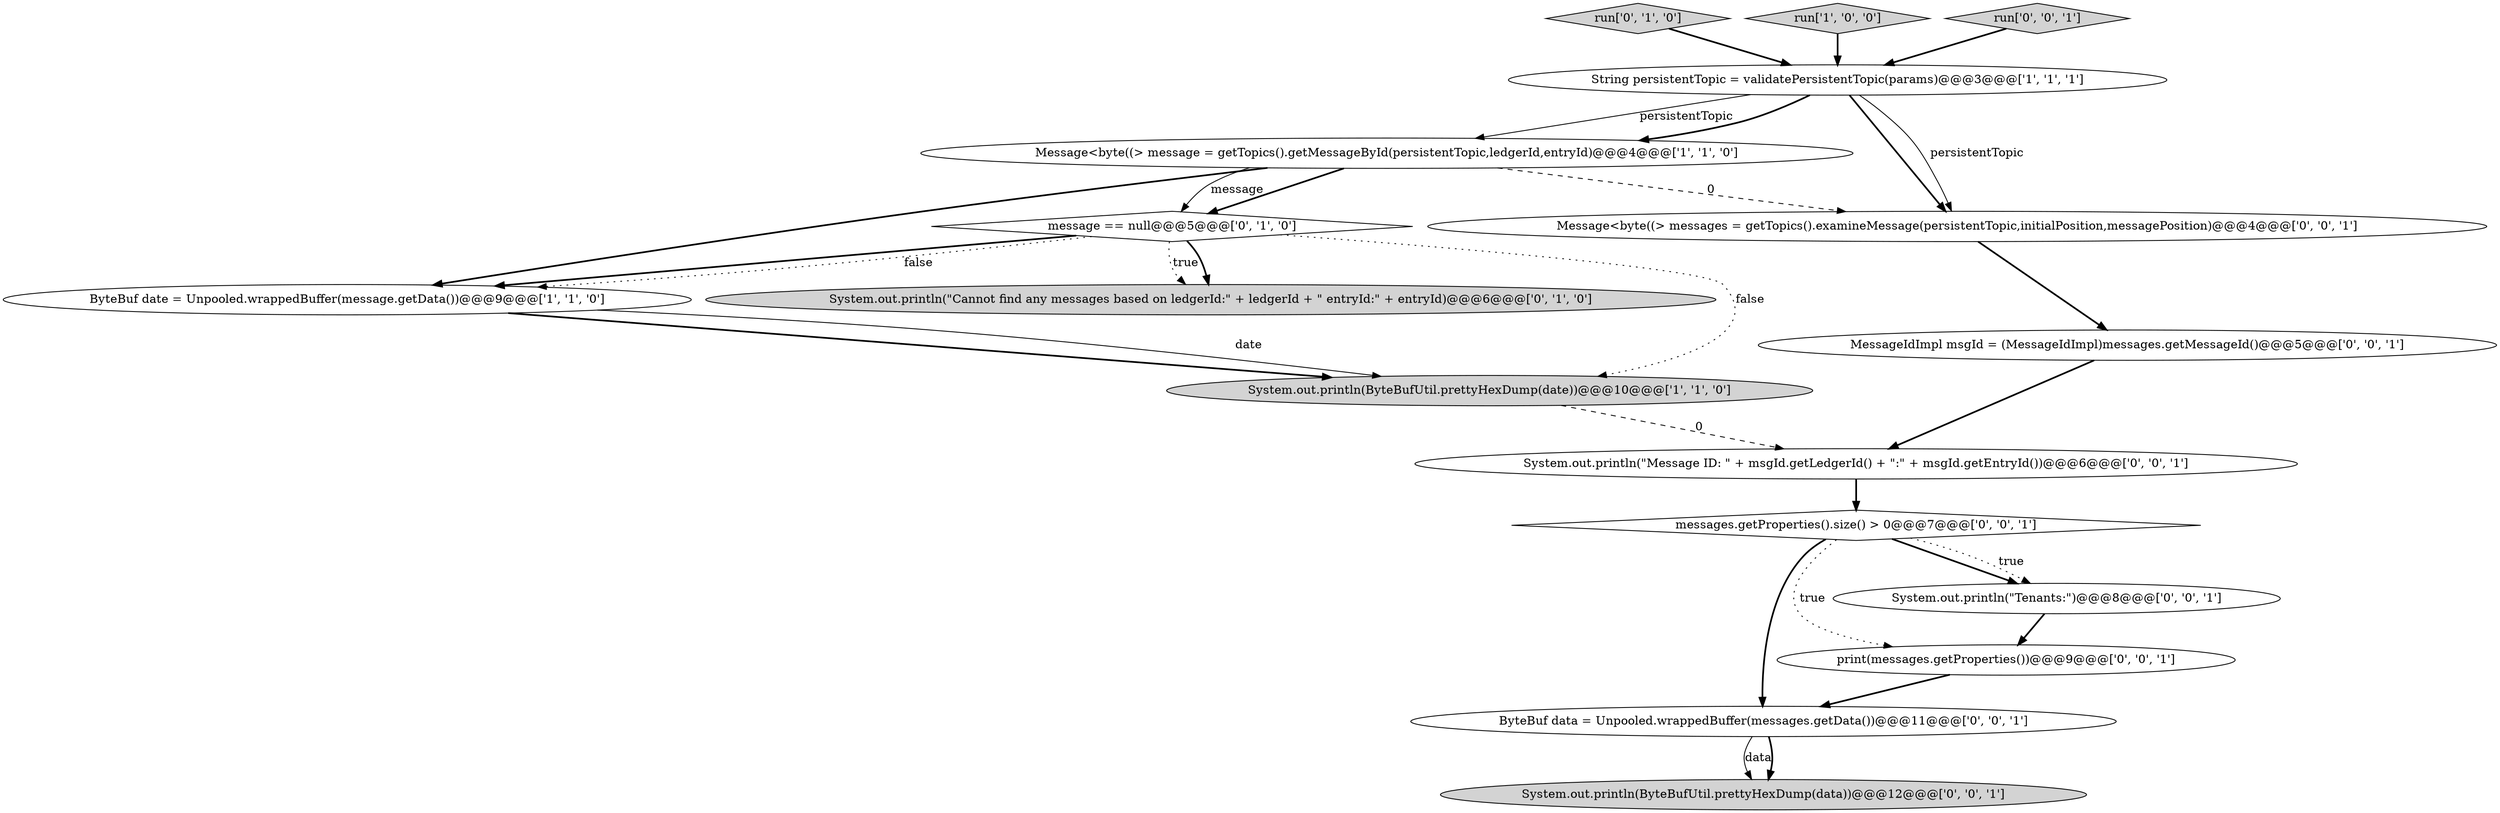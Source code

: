 digraph {
3 [style = filled, label = "Message<byte((> message = getTopics().getMessageById(persistentTopic,ledgerId,entryId)@@@4@@@['1', '1', '0']", fillcolor = white, shape = ellipse image = "AAA0AAABBB1BBB"];
4 [style = filled, label = "String persistentTopic = validatePersistentTopic(params)@@@3@@@['1', '1', '1']", fillcolor = white, shape = ellipse image = "AAA0AAABBB1BBB"];
6 [style = filled, label = "run['0', '1', '0']", fillcolor = lightgray, shape = diamond image = "AAA0AAABBB2BBB"];
10 [style = filled, label = "System.out.println(\"Message ID: \" + msgId.getLedgerId() + \":\" + msgId.getEntryId())@@@6@@@['0', '0', '1']", fillcolor = white, shape = ellipse image = "AAA0AAABBB3BBB"];
15 [style = filled, label = "messages.getProperties().size() > 0@@@7@@@['0', '0', '1']", fillcolor = white, shape = diamond image = "AAA0AAABBB3BBB"];
12 [style = filled, label = "System.out.println(ByteBufUtil.prettyHexDump(data))@@@12@@@['0', '0', '1']", fillcolor = lightgray, shape = ellipse image = "AAA0AAABBB3BBB"];
13 [style = filled, label = "ByteBuf data = Unpooled.wrappedBuffer(messages.getData())@@@11@@@['0', '0', '1']", fillcolor = white, shape = ellipse image = "AAA0AAABBB3BBB"];
16 [style = filled, label = "MessageIdImpl msgId = (MessageIdImpl)messages.getMessageId()@@@5@@@['0', '0', '1']", fillcolor = white, shape = ellipse image = "AAA0AAABBB3BBB"];
0 [style = filled, label = "run['1', '0', '0']", fillcolor = lightgray, shape = diamond image = "AAA0AAABBB1BBB"];
1 [style = filled, label = "System.out.println(ByteBufUtil.prettyHexDump(date))@@@10@@@['1', '1', '0']", fillcolor = lightgray, shape = ellipse image = "AAA0AAABBB1BBB"];
8 [style = filled, label = "print(messages.getProperties())@@@9@@@['0', '0', '1']", fillcolor = white, shape = ellipse image = "AAA0AAABBB3BBB"];
11 [style = filled, label = "Message<byte((> messages = getTopics().examineMessage(persistentTopic,initialPosition,messagePosition)@@@4@@@['0', '0', '1']", fillcolor = white, shape = ellipse image = "AAA0AAABBB3BBB"];
14 [style = filled, label = "run['0', '0', '1']", fillcolor = lightgray, shape = diamond image = "AAA0AAABBB3BBB"];
5 [style = filled, label = "message == null@@@5@@@['0', '1', '0']", fillcolor = white, shape = diamond image = "AAA1AAABBB2BBB"];
9 [style = filled, label = "System.out.println(\"Tenants:\")@@@8@@@['0', '0', '1']", fillcolor = white, shape = ellipse image = "AAA0AAABBB3BBB"];
2 [style = filled, label = "ByteBuf date = Unpooled.wrappedBuffer(message.getData())@@@9@@@['1', '1', '0']", fillcolor = white, shape = ellipse image = "AAA0AAABBB1BBB"];
7 [style = filled, label = "System.out.println(\"Cannot find any messages based on ledgerId:\" + ledgerId + \" entryId:\" + entryId)@@@6@@@['0', '1', '0']", fillcolor = lightgray, shape = ellipse image = "AAA1AAABBB2BBB"];
5->2 [style = bold, label=""];
0->4 [style = bold, label=""];
15->9 [style = bold, label=""];
6->4 [style = bold, label=""];
3->2 [style = bold, label=""];
4->11 [style = bold, label=""];
3->11 [style = dashed, label="0"];
11->16 [style = bold, label=""];
5->7 [style = dotted, label="true"];
3->5 [style = bold, label=""];
16->10 [style = bold, label=""];
13->12 [style = solid, label="data"];
15->8 [style = dotted, label="true"];
13->12 [style = bold, label=""];
4->3 [style = solid, label="persistentTopic"];
2->1 [style = bold, label=""];
1->10 [style = dashed, label="0"];
8->13 [style = bold, label=""];
15->13 [style = bold, label=""];
4->11 [style = solid, label="persistentTopic"];
2->1 [style = solid, label="date"];
15->9 [style = dotted, label="true"];
10->15 [style = bold, label=""];
9->8 [style = bold, label=""];
3->5 [style = solid, label="message"];
14->4 [style = bold, label=""];
5->2 [style = dotted, label="false"];
4->3 [style = bold, label=""];
5->1 [style = dotted, label="false"];
5->7 [style = bold, label=""];
}
